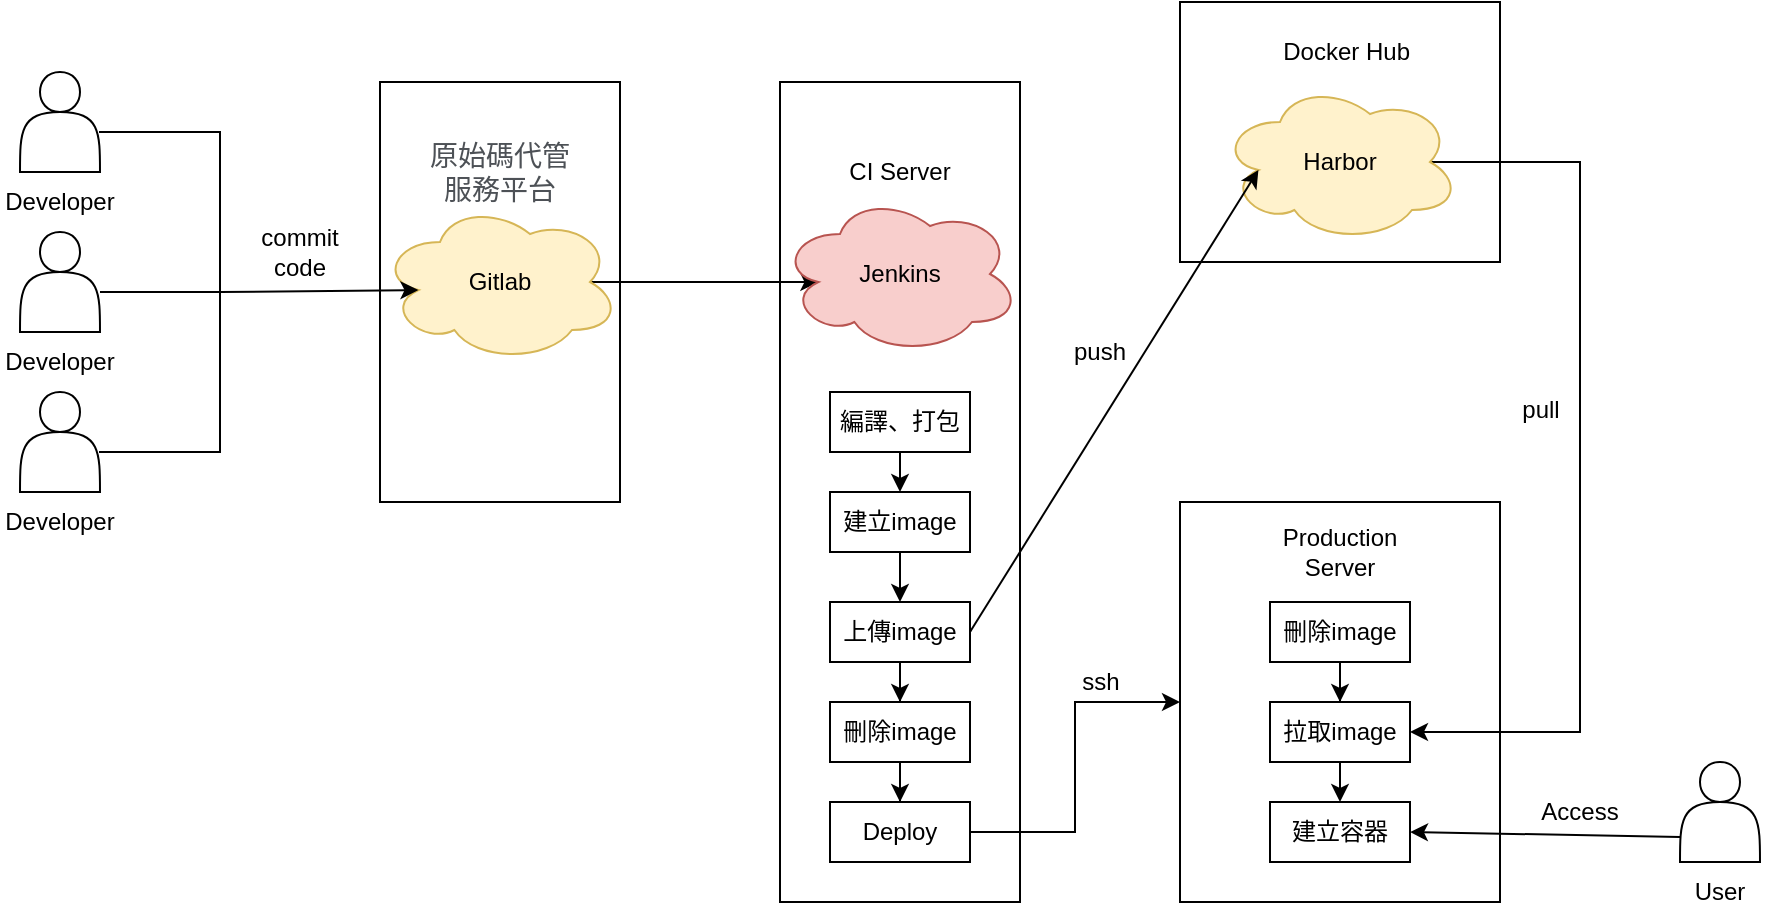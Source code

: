 <mxfile version="20.7.3" type="device"><diagram id="fOWQ3qFERW0gWOitiIbp" name="第 1 页"><mxGraphModel dx="1153" dy="677" grid="1" gridSize="10" guides="1" tooltips="1" connect="1" arrows="1" fold="1" page="1" pageScale="1" pageWidth="827" pageHeight="1169" math="0" shadow="0"><root><mxCell id="0"/><mxCell id="1" parent="0"/><mxCell id="Bq66S-pU21_WccbyFu8_-10" value="" style="rounded=0;whiteSpace=wrap;html=1;fillColor=none;" parent="1" vertex="1"><mxGeometry x="600" y="80" width="160" height="130" as="geometry"/></mxCell><mxCell id="Bq66S-pU21_WccbyFu8_-1" value="" style="shape=actor;whiteSpace=wrap;html=1;" parent="1" vertex="1"><mxGeometry x="20" y="115" width="40" height="50" as="geometry"/></mxCell><mxCell id="Bq66S-pU21_WccbyFu8_-2" value="" style="shape=actor;whiteSpace=wrap;html=1;" parent="1" vertex="1"><mxGeometry x="20" y="195" width="40" height="50" as="geometry"/></mxCell><mxCell id="Bq66S-pU21_WccbyFu8_-3" value="" style="shape=actor;whiteSpace=wrap;html=1;" parent="1" vertex="1"><mxGeometry x="20" y="275" width="40" height="50" as="geometry"/></mxCell><mxCell id="Bq66S-pU21_WccbyFu8_-4" value="" style="rounded=0;whiteSpace=wrap;html=1;fillColor=none;" parent="1" vertex="1"><mxGeometry x="200" y="120" width="120" height="210" as="geometry"/></mxCell><mxCell id="Bq66S-pU21_WccbyFu8_-29" style="edgeStyle=orthogonalEdgeStyle;rounded=0;orthogonalLoop=1;jettySize=auto;html=1;entryX=0.16;entryY=0.55;entryDx=0;entryDy=0;entryPerimeter=0;exitX=0.875;exitY=0.5;exitDx=0;exitDy=0;exitPerimeter=0;" parent="1" source="Bq66S-pU21_WccbyFu8_-6" target="Bq66S-pU21_WccbyFu8_-28" edge="1"><mxGeometry relative="1" as="geometry"/></mxCell><mxCell id="Bq66S-pU21_WccbyFu8_-6" value="Gitlab" style="ellipse;shape=cloud;whiteSpace=wrap;html=1;fillColor=#fff2cc;strokeColor=#d6b656;" parent="1" vertex="1"><mxGeometry x="200" y="180" width="120" height="80" as="geometry"/></mxCell><mxCell id="dkFkXiyO8ZBM38Y-neZy-16" style="edgeStyle=orthogonalEdgeStyle;rounded=0;orthogonalLoop=1;jettySize=auto;html=1;exitX=0.875;exitY=0.5;exitDx=0;exitDy=0;exitPerimeter=0;entryX=1;entryY=0.5;entryDx=0;entryDy=0;" edge="1" parent="1" source="Bq66S-pU21_WccbyFu8_-8" target="dkFkXiyO8ZBM38Y-neZy-11"><mxGeometry relative="1" as="geometry"><Array as="points"><mxPoint x="800" y="160"/><mxPoint x="800" y="445"/></Array></mxGeometry></mxCell><mxCell id="dkFkXiyO8ZBM38Y-neZy-17" value="pull" style="edgeLabel;html=1;align=center;verticalAlign=middle;resizable=0;points=[];fontSize=12;" vertex="1" connectable="0" parent="dkFkXiyO8ZBM38Y-neZy-16"><mxGeometry x="-0.106" y="-1" relative="1" as="geometry"><mxPoint x="-19" as="offset"/></mxGeometry></mxCell><mxCell id="Bq66S-pU21_WccbyFu8_-8" value="Harbor" style="ellipse;shape=cloud;whiteSpace=wrap;html=1;fillColor=#fff2cc;strokeColor=#d6b656;" parent="1" vertex="1"><mxGeometry x="620" y="120" width="120" height="80" as="geometry"/></mxCell><mxCell id="Bq66S-pU21_WccbyFu8_-11" value="Docker Hub&amp;nbsp;" style="text;html=1;strokeColor=none;fillColor=none;align=center;verticalAlign=middle;whiteSpace=wrap;rounded=0;" parent="1" vertex="1"><mxGeometry x="650" y="90" width="70" height="30" as="geometry"/></mxCell><mxCell id="Bq66S-pU21_WccbyFu8_-16" value="" style="rounded=0;whiteSpace=wrap;html=1;fillColor=none;" parent="1" vertex="1"><mxGeometry x="600" y="330" width="160" height="200" as="geometry"/></mxCell><mxCell id="Bq66S-pU21_WccbyFu8_-17" value="Production Server" style="text;html=1;strokeColor=none;fillColor=none;align=center;verticalAlign=middle;whiteSpace=wrap;rounded=0;" parent="1" vertex="1"><mxGeometry x="645" y="340" width="70" height="30" as="geometry"/></mxCell><mxCell id="Bq66S-pU21_WccbyFu8_-19" value="" style="shape=partialRectangle;whiteSpace=wrap;html=1;bottom=1;right=1;left=1;top=0;fillColor=none;routingCenterX=-0.5;direction=north;" parent="1" vertex="1"><mxGeometry x="60" y="145" width="60" height="160" as="geometry"/></mxCell><mxCell id="Bq66S-pU21_WccbyFu8_-20" value="" style="endArrow=none;html=1;rounded=0;exitX=0.5;exitY=0;exitDx=0;exitDy=0;entryX=0.5;entryY=1;entryDx=0;entryDy=0;" parent="1" source="Bq66S-pU21_WccbyFu8_-19" target="Bq66S-pU21_WccbyFu8_-19" edge="1"><mxGeometry width="50" height="50" relative="1" as="geometry"><mxPoint x="330" y="305" as="sourcePoint"/><mxPoint x="380" y="255" as="targetPoint"/></mxGeometry></mxCell><mxCell id="Bq66S-pU21_WccbyFu8_-21" value="" style="endArrow=classic;html=1;rounded=0;exitX=0.5;exitY=1;exitDx=0;exitDy=0;entryX=0.16;entryY=0.55;entryDx=0;entryDy=0;entryPerimeter=0;" parent="1" source="Bq66S-pU21_WccbyFu8_-19" target="Bq66S-pU21_WccbyFu8_-6" edge="1"><mxGeometry width="50" height="50" relative="1" as="geometry"><mxPoint x="390" y="310" as="sourcePoint"/><mxPoint x="440" y="260" as="targetPoint"/></mxGeometry></mxCell><mxCell id="Bq66S-pU21_WccbyFu8_-23" value="commit code" style="text;html=1;strokeColor=none;fillColor=none;align=center;verticalAlign=middle;whiteSpace=wrap;rounded=0;" parent="1" vertex="1"><mxGeometry x="130" y="190" width="60" height="30" as="geometry"/></mxCell><mxCell id="Bq66S-pU21_WccbyFu8_-24" value="&lt;span style=&quot;color: rgb(77, 81, 86); font-family: arial, sans-serif; font-size: 14px; text-align: left; background-color: rgb(255, 255, 255);&quot;&gt;原始碼代管服務平台&lt;/span&gt;" style="text;html=1;strokeColor=none;fillColor=none;align=center;verticalAlign=middle;whiteSpace=wrap;rounded=0;" parent="1" vertex="1"><mxGeometry x="220" y="150" width="80" height="30" as="geometry"/></mxCell><mxCell id="Bq66S-pU21_WccbyFu8_-25" value="CI Server" style="text;html=1;strokeColor=none;fillColor=none;align=center;verticalAlign=middle;whiteSpace=wrap;rounded=0;" parent="1" vertex="1"><mxGeometry x="430" y="150" width="60" height="30" as="geometry"/></mxCell><mxCell id="Bq66S-pU21_WccbyFu8_-27" value="" style="rounded=0;whiteSpace=wrap;html=1;fillColor=none;" parent="1" vertex="1"><mxGeometry x="400" y="120" width="120" height="410" as="geometry"/></mxCell><mxCell id="Bq66S-pU21_WccbyFu8_-28" value="Jenkins" style="ellipse;shape=cloud;whiteSpace=wrap;html=1;fillColor=#f8cecc;strokeColor=#b85450;" parent="1" vertex="1"><mxGeometry x="400" y="176" width="120" height="80" as="geometry"/></mxCell><mxCell id="Bq66S-pU21_WccbyFu8_-38" value="" style="endArrow=classic;html=1;rounded=0;entryX=0.16;entryY=0.55;entryDx=0;entryDy=0;entryPerimeter=0;exitX=1;exitY=0.5;exitDx=0;exitDy=0;" parent="1" source="dkFkXiyO8ZBM38Y-neZy-4" target="Bq66S-pU21_WccbyFu8_-8" edge="1"><mxGeometry width="50" height="50" relative="1" as="geometry"><mxPoint x="390" y="280" as="sourcePoint"/><mxPoint x="440" y="230" as="targetPoint"/></mxGeometry></mxCell><mxCell id="Bq66S-pU21_WccbyFu8_-43" value="push" style="text;html=1;strokeColor=none;fillColor=none;align=center;verticalAlign=middle;whiteSpace=wrap;rounded=0;" parent="1" vertex="1"><mxGeometry x="530" y="240" width="60" height="30" as="geometry"/></mxCell><mxCell id="Bq66S-pU21_WccbyFu8_-45" value="Developer" style="text;html=1;strokeColor=none;fillColor=none;align=center;verticalAlign=middle;whiteSpace=wrap;rounded=0;" parent="1" vertex="1"><mxGeometry x="10" y="165" width="60" height="30" as="geometry"/></mxCell><mxCell id="Bq66S-pU21_WccbyFu8_-46" value="Developer" style="text;html=1;strokeColor=none;fillColor=none;align=center;verticalAlign=middle;whiteSpace=wrap;rounded=0;" parent="1" vertex="1"><mxGeometry x="10" y="245" width="60" height="30" as="geometry"/></mxCell><mxCell id="Bq66S-pU21_WccbyFu8_-47" value="Developer" style="text;html=1;strokeColor=none;fillColor=none;align=center;verticalAlign=middle;whiteSpace=wrap;rounded=0;" parent="1" vertex="1"><mxGeometry x="10" y="325" width="60" height="30" as="geometry"/></mxCell><mxCell id="Bq66S-pU21_WccbyFu8_-50" value="" style="shape=actor;whiteSpace=wrap;html=1;" parent="1" vertex="1"><mxGeometry x="850" y="460" width="40" height="50" as="geometry"/></mxCell><mxCell id="Bq66S-pU21_WccbyFu8_-51" value="User" style="text;html=1;strokeColor=none;fillColor=none;align=center;verticalAlign=middle;whiteSpace=wrap;rounded=0;" parent="1" vertex="1"><mxGeometry x="840" y="510" width="60" height="30" as="geometry"/></mxCell><mxCell id="Bq66S-pU21_WccbyFu8_-54" value="" style="endArrow=classic;html=1;rounded=0;entryX=1;entryY=0.5;entryDx=0;entryDy=0;exitX=0;exitY=0.75;exitDx=0;exitDy=0;" parent="1" source="Bq66S-pU21_WccbyFu8_-50" target="dkFkXiyO8ZBM38Y-neZy-12" edge="1"><mxGeometry width="50" height="50" relative="1" as="geometry"><mxPoint x="400" y="295" as="sourcePoint"/><mxPoint x="725" y="325" as="targetPoint"/><Array as="points"/></mxGeometry></mxCell><mxCell id="Bq66S-pU21_WccbyFu8_-56" style="edgeStyle=orthogonalEdgeStyle;rounded=0;orthogonalLoop=1;jettySize=auto;html=1;exitX=0.5;exitY=1;exitDx=0;exitDy=0;" parent="1" edge="1"><mxGeometry relative="1" as="geometry"><mxPoint x="797" y="156" as="sourcePoint"/><mxPoint x="797" y="156" as="targetPoint"/></mxGeometry></mxCell><mxCell id="Bq66S-pU21_WccbyFu8_-57" value="Access" style="text;html=1;strokeColor=none;fillColor=none;align=center;verticalAlign=middle;whiteSpace=wrap;rounded=0;" parent="1" vertex="1"><mxGeometry x="770" y="470" width="60" height="30" as="geometry"/></mxCell><mxCell id="dkFkXiyO8ZBM38Y-neZy-3" style="edgeStyle=orthogonalEdgeStyle;rounded=0;orthogonalLoop=1;jettySize=auto;html=1;exitX=0.5;exitY=1;exitDx=0;exitDy=0;entryX=0.5;entryY=0;entryDx=0;entryDy=0;" edge="1" parent="1" source="dkFkXiyO8ZBM38Y-neZy-1" target="dkFkXiyO8ZBM38Y-neZy-2"><mxGeometry relative="1" as="geometry"/></mxCell><mxCell id="dkFkXiyO8ZBM38Y-neZy-1" value="編譯、打包" style="text;html=1;strokeColor=default;fillColor=none;align=center;verticalAlign=middle;whiteSpace=wrap;rounded=0;" vertex="1" parent="1"><mxGeometry x="425" y="275" width="70" height="30" as="geometry"/></mxCell><mxCell id="dkFkXiyO8ZBM38Y-neZy-5" style="edgeStyle=orthogonalEdgeStyle;rounded=0;orthogonalLoop=1;jettySize=auto;html=1;exitX=0.5;exitY=1;exitDx=0;exitDy=0;" edge="1" parent="1" source="dkFkXiyO8ZBM38Y-neZy-2" target="dkFkXiyO8ZBM38Y-neZy-4"><mxGeometry relative="1" as="geometry"/></mxCell><mxCell id="dkFkXiyO8ZBM38Y-neZy-2" value="建立image" style="text;html=1;strokeColor=default;fillColor=none;align=center;verticalAlign=middle;whiteSpace=wrap;rounded=0;" vertex="1" parent="1"><mxGeometry x="425" y="325" width="70" height="30" as="geometry"/></mxCell><mxCell id="dkFkXiyO8ZBM38Y-neZy-7" style="edgeStyle=orthogonalEdgeStyle;rounded=0;orthogonalLoop=1;jettySize=auto;html=1;exitX=0.5;exitY=1;exitDx=0;exitDy=0;" edge="1" parent="1" source="dkFkXiyO8ZBM38Y-neZy-4" target="dkFkXiyO8ZBM38Y-neZy-6"><mxGeometry relative="1" as="geometry"/></mxCell><mxCell id="dkFkXiyO8ZBM38Y-neZy-4" value="上傳image" style="text;html=1;strokeColor=default;fillColor=none;align=center;verticalAlign=middle;whiteSpace=wrap;rounded=0;" vertex="1" parent="1"><mxGeometry x="425" y="380" width="70" height="30" as="geometry"/></mxCell><mxCell id="dkFkXiyO8ZBM38Y-neZy-9" style="edgeStyle=orthogonalEdgeStyle;rounded=0;orthogonalLoop=1;jettySize=auto;html=1;exitX=0.5;exitY=1;exitDx=0;exitDy=0;" edge="1" parent="1" source="dkFkXiyO8ZBM38Y-neZy-6" target="dkFkXiyO8ZBM38Y-neZy-8"><mxGeometry relative="1" as="geometry"/></mxCell><mxCell id="dkFkXiyO8ZBM38Y-neZy-6" value="刪除image" style="text;html=1;strokeColor=default;fillColor=none;align=center;verticalAlign=middle;whiteSpace=wrap;rounded=0;" vertex="1" parent="1"><mxGeometry x="425" y="430" width="70" height="30" as="geometry"/></mxCell><mxCell id="dkFkXiyO8ZBM38Y-neZy-18" style="edgeStyle=orthogonalEdgeStyle;rounded=0;orthogonalLoop=1;jettySize=auto;html=1;exitX=1;exitY=0.5;exitDx=0;exitDy=0;entryX=0;entryY=0.5;entryDx=0;entryDy=0;fontSize=12;" edge="1" parent="1" source="dkFkXiyO8ZBM38Y-neZy-8" target="Bq66S-pU21_WccbyFu8_-16"><mxGeometry relative="1" as="geometry"/></mxCell><mxCell id="dkFkXiyO8ZBM38Y-neZy-19" value="ssh" style="edgeLabel;html=1;align=center;verticalAlign=middle;resizable=0;points=[];fontSize=12;" vertex="1" connectable="0" parent="dkFkXiyO8ZBM38Y-neZy-18"><mxGeometry x="0.494" relative="1" as="geometry"><mxPoint x="3" y="-10" as="offset"/></mxGeometry></mxCell><mxCell id="dkFkXiyO8ZBM38Y-neZy-8" value="Deploy" style="text;html=1;strokeColor=default;fillColor=none;align=center;verticalAlign=middle;whiteSpace=wrap;rounded=0;" vertex="1" parent="1"><mxGeometry x="425" y="480" width="70" height="30" as="geometry"/></mxCell><mxCell id="dkFkXiyO8ZBM38Y-neZy-13" style="edgeStyle=orthogonalEdgeStyle;rounded=0;orthogonalLoop=1;jettySize=auto;html=1;exitX=0.5;exitY=1;exitDx=0;exitDy=0;" edge="1" parent="1" source="dkFkXiyO8ZBM38Y-neZy-10" target="dkFkXiyO8ZBM38Y-neZy-11"><mxGeometry relative="1" as="geometry"/></mxCell><mxCell id="dkFkXiyO8ZBM38Y-neZy-10" value="刪除image" style="text;html=1;strokeColor=default;fillColor=none;align=center;verticalAlign=middle;whiteSpace=wrap;rounded=0;" vertex="1" parent="1"><mxGeometry x="645" y="380" width="70" height="30" as="geometry"/></mxCell><mxCell id="dkFkXiyO8ZBM38Y-neZy-14" style="edgeStyle=orthogonalEdgeStyle;rounded=0;orthogonalLoop=1;jettySize=auto;html=1;exitX=0.5;exitY=1;exitDx=0;exitDy=0;entryX=0.5;entryY=0;entryDx=0;entryDy=0;" edge="1" parent="1" source="dkFkXiyO8ZBM38Y-neZy-11" target="dkFkXiyO8ZBM38Y-neZy-12"><mxGeometry relative="1" as="geometry"/></mxCell><mxCell id="dkFkXiyO8ZBM38Y-neZy-11" value="拉取image" style="text;html=1;strokeColor=default;fillColor=none;align=center;verticalAlign=middle;whiteSpace=wrap;rounded=0;" vertex="1" parent="1"><mxGeometry x="645" y="430" width="70" height="30" as="geometry"/></mxCell><mxCell id="dkFkXiyO8ZBM38Y-neZy-12" value="建立容器" style="text;html=1;strokeColor=default;fillColor=none;align=center;verticalAlign=middle;whiteSpace=wrap;rounded=0;" vertex="1" parent="1"><mxGeometry x="645" y="480" width="70" height="30" as="geometry"/></mxCell></root></mxGraphModel></diagram></mxfile>